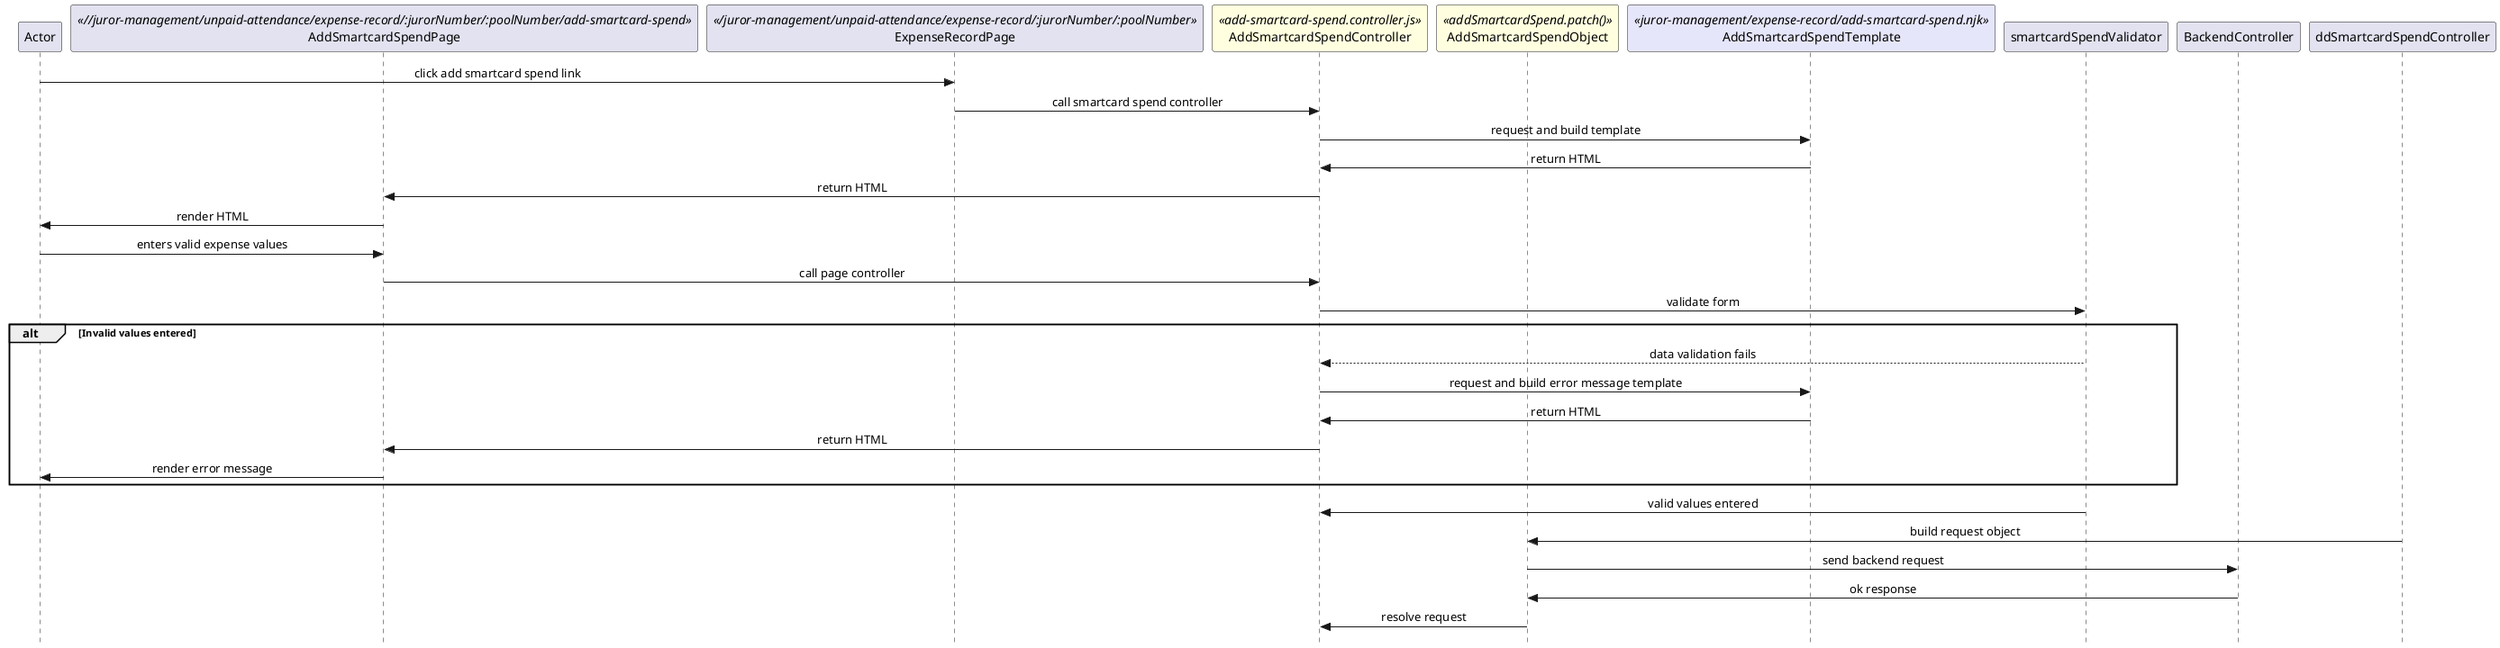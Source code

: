@startuml add-smartcard-spend

skinparam Style strictuml 
skinparam SequenceMessageAlignment center

participant Actor

''' LOCAL ROUTING
participant AddSmartcardSpendPage <<//juror-management/unpaid-attendance/expense-record/:jurorNumber/:poolNumber/add-smartcard-spend>>
participant ExpenseRecordPage <</juror-management/unpaid-attendance/expense-record/:jurorNumber/:poolNumber>>
''' CONTROLLER AND REQUEST OBJECTS
participant AddSmartcardSpendController <<add-smartcard-spend.controller.js>> #lightyellow
participant AddSmartcardSpendObject <<addSmartcardSpend.patch()>> #lightyellow

''' TEMPLATES
participant AddSmartcardSpendTemplate <<juror-management/expense-record/add-smartcard-spend.njk>> #lavender

''' FILTERS AND VALIDATORS
participant smartcardSpendValidator

''' BACKEND CONTROLLER
participant BackendController

Actor -> ExpenseRecordPage : click add smartcard spend link
ExpenseRecordPage -> AddSmartcardSpendController : call smartcard spend controller

AddSmartcardSpendController -> AddSmartcardSpendTemplate : request and build template
AddSmartcardSpendController <- AddSmartcardSpendTemplate : return HTML
AddSmartcardSpendPage <- AddSmartcardSpendController : return HTML

Actor <- AddSmartcardSpendPage : render HTML

Actor -> AddSmartcardSpendPage : enters valid expense values

AddSmartcardSpendPage -> AddSmartcardSpendController : call page controller

AddSmartcardSpendController -> smartcardSpendValidator : validate form

alt Invalid values entered
  AddSmartcardSpendController <-- smartcardSpendValidator : data validation fails
  AddSmartcardSpendController -> AddSmartcardSpendTemplate : request and build error message template
  AddSmartcardSpendController <- AddSmartcardSpendTemplate : return HTML
  AddSmartcardSpendPage <- AddSmartcardSpendController : return HTML
  Actor <- AddSmartcardSpendPage : render error message
end

AddSmartcardSpendController <- smartcardSpendValidator : valid values entered

ddSmartcardSpendController -> AddSmartcardSpendObject : build request object
AddSmartcardSpendObject -> BackendController : send backend request
AddSmartcardSpendObject <- BackendController : ok response
AddSmartcardSpendController <- AddSmartcardSpendObject : resolve request







    